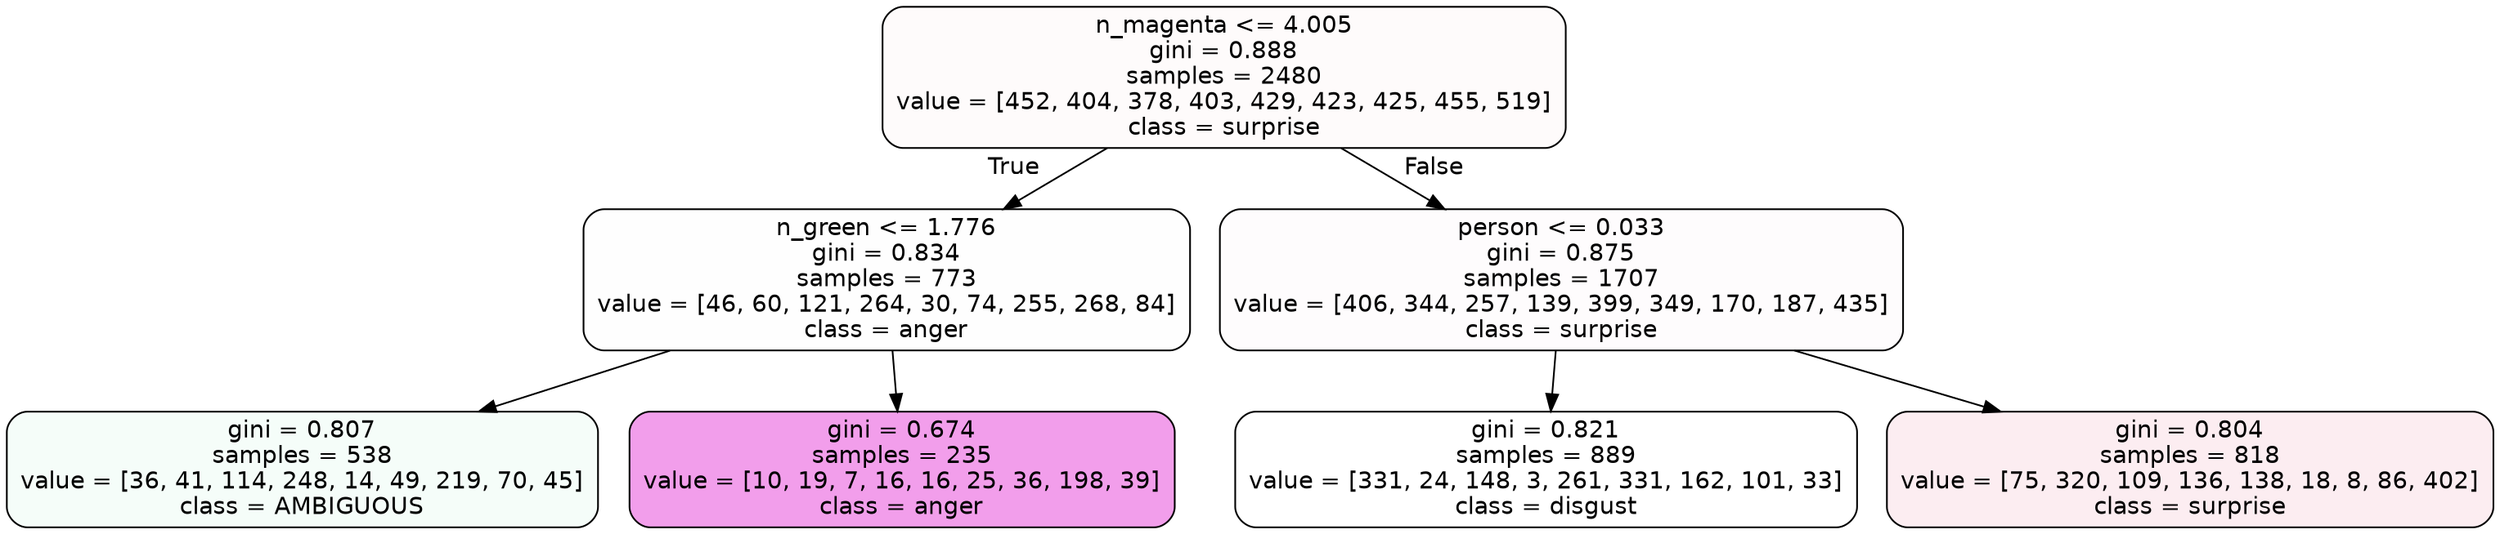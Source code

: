 digraph Tree {
node [shape=box, style="filled, rounded", color="black", fontname=helvetica] ;
edge [fontname=helvetica] ;
0 [label="n_magenta <= 4.005\ngini = 0.888\nsamples = 2480\nvalue = [452, 404, 378, 403, 429, 423, 425, 455, 519]\nclass = surprise", fillcolor="#e5396405"] ;
1 [label="n_green <= 1.776\ngini = 0.834\nsamples = 773\nvalue = [46, 60, 121, 264, 30, 74, 255, 268, 84]\nclass = anger", fillcolor="#e539d701"] ;
0 -> 1 [labeldistance=2.5, labelangle=45, headlabel="True"] ;
2 [label="gini = 0.807\nsamples = 538\nvalue = [36, 41, 114, 248, 14, 49, 219, 70, 45]\nclass = AMBIGUOUS", fillcolor="#39e5810c"] ;
1 -> 2 ;
3 [label="gini = 0.674\nsamples = 235\nvalue = [10, 19, 7, 16, 16, 25, 36, 198, 39]\nclass = anger", fillcolor="#e539d77c"] ;
1 -> 3 ;
4 [label="person <= 0.033\ngini = 0.875\nsamples = 1707\nvalue = [406, 344, 257, 139, 399, 349, 170, 187, 435]\nclass = surprise", fillcolor="#e5396403"] ;
0 -> 4 [labeldistance=2.5, labelangle=-45, headlabel="False"] ;
5 [label="gini = 0.821\nsamples = 889\nvalue = [331, 24, 148, 3, 261, 331, 162, 101, 33]\nclass = disgust", fillcolor="#e5813900"] ;
4 -> 5 ;
6 [label="gini = 0.804\nsamples = 818\nvalue = [75, 320, 109, 136, 138, 18, 8, 86, 402]\nclass = surprise", fillcolor="#e5396416"] ;
4 -> 6 ;
}